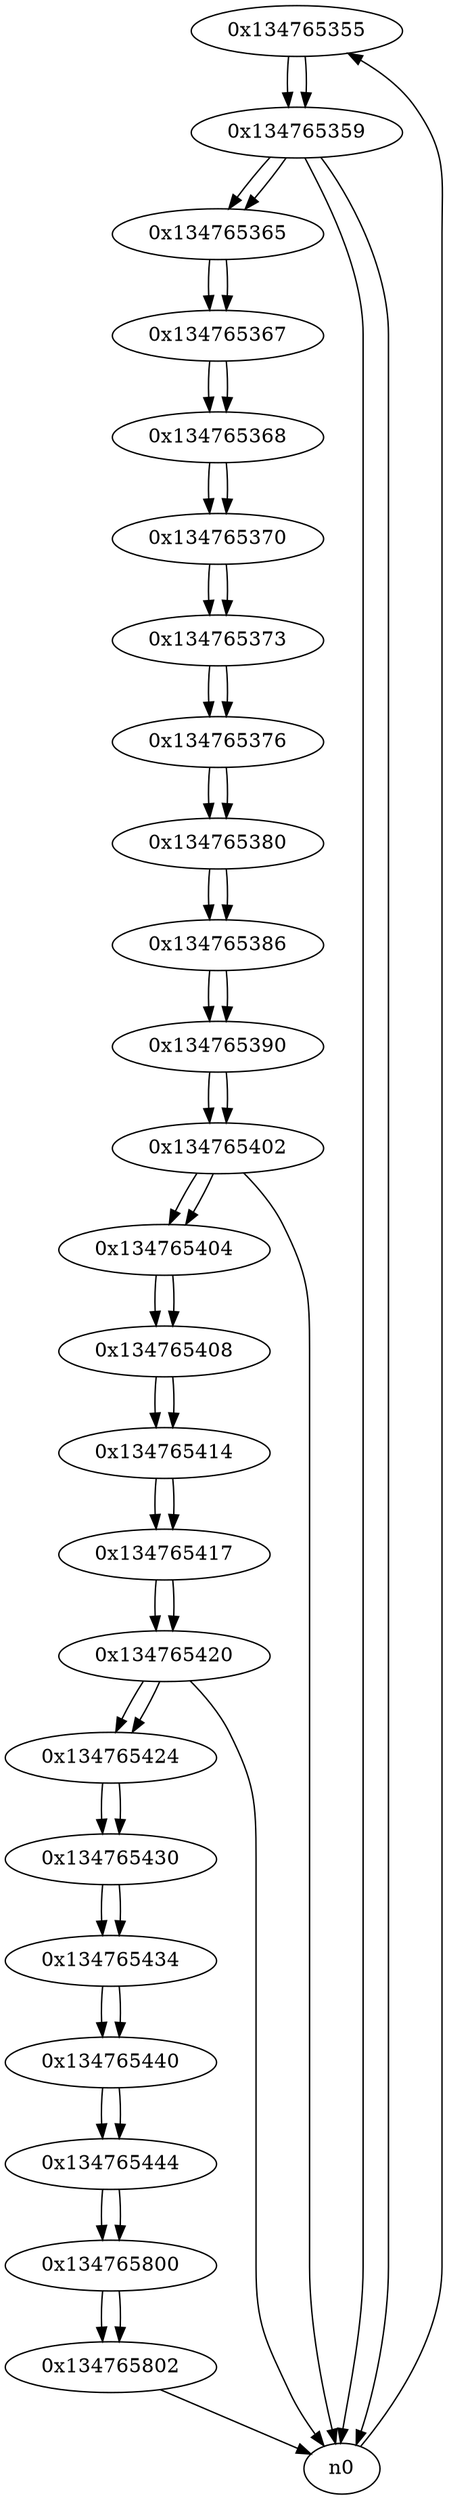 digraph G{
/* nodes */
  n1 [label="0x134765355"]
  n2 [label="0x134765359"]
  n3 [label="0x134765365"]
  n4 [label="0x134765367"]
  n5 [label="0x134765368"]
  n6 [label="0x134765370"]
  n7 [label="0x134765373"]
  n8 [label="0x134765376"]
  n9 [label="0x134765380"]
  n10 [label="0x134765386"]
  n11 [label="0x134765390"]
  n12 [label="0x134765402"]
  n13 [label="0x134765404"]
  n14 [label="0x134765408"]
  n15 [label="0x134765414"]
  n16 [label="0x134765417"]
  n17 [label="0x134765420"]
  n18 [label="0x134765424"]
  n19 [label="0x134765430"]
  n20 [label="0x134765434"]
  n21 [label="0x134765440"]
  n22 [label="0x134765444"]
  n23 [label="0x134765800"]
  n24 [label="0x134765802"]
/* edges */
n1 -> n2;
n0 -> n1;
n2 -> n0;
n2 -> n3;
n2 -> n0;
n1 -> n2;
n3 -> n4;
n2 -> n3;
n4 -> n5;
n3 -> n4;
n5 -> n6;
n4 -> n5;
n6 -> n7;
n5 -> n6;
n7 -> n8;
n6 -> n7;
n8 -> n9;
n7 -> n8;
n9 -> n10;
n8 -> n9;
n10 -> n11;
n9 -> n10;
n11 -> n12;
n10 -> n11;
n12 -> n13;
n12 -> n0;
n11 -> n12;
n13 -> n14;
n12 -> n13;
n14 -> n15;
n13 -> n14;
n15 -> n16;
n14 -> n15;
n16 -> n17;
n15 -> n16;
n17 -> n18;
n17 -> n0;
n16 -> n17;
n18 -> n19;
n17 -> n18;
n19 -> n20;
n18 -> n19;
n20 -> n21;
n19 -> n20;
n21 -> n22;
n20 -> n21;
n22 -> n23;
n21 -> n22;
n23 -> n24;
n22 -> n23;
n24 -> n0;
n23 -> n24;
}
